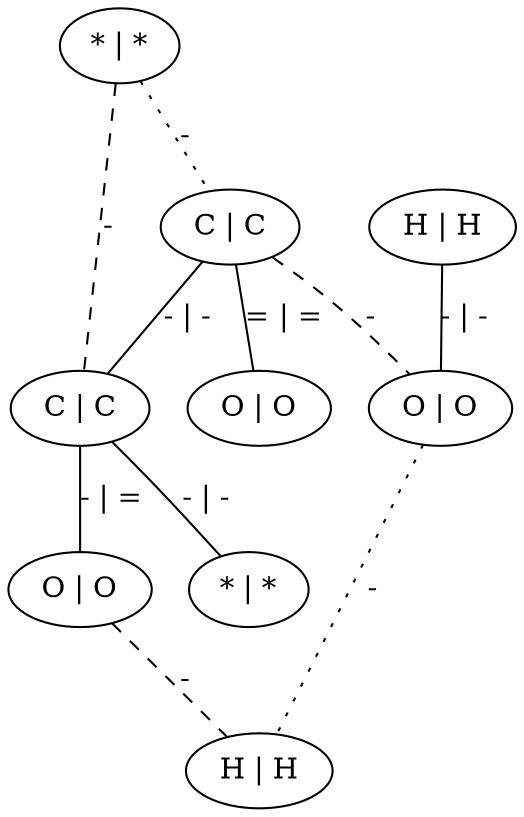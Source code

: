 graph G {
	0 [ label="* | *" ]
	1 [ label="C | C" ]
	2 [ label="C | C" ]
	3 [ label="* | *" ]
	4 [ label="O | O" ]
	5 [ label="O | O" ]
	6 [ label="H | H" ]
	7 [ label="O | O" ]
	8 [ label="H | H" ]
	0 -- 1 [ style=dotted label="-" ]
	0 -- 2 [ style=dashed label="-" ]
	1 -- 2 [ label="- | -" ]
	1 -- 4 [ label="= | =" ]
	1 -- 7 [ style=dashed label="-" ]
	2 -- 3 [ label="- | -" ]
	2 -- 5 [ label="- | =" ]
	5 -- 8 [ style=dashed label="-" ]
	6 -- 7 [ label="- | -" ]
	7 -- 8 [ style=dotted label="-" ]
}
